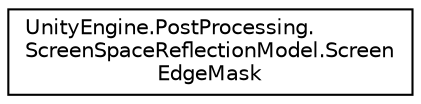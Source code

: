 digraph "Graphical Class Hierarchy"
{
  edge [fontname="Helvetica",fontsize="10",labelfontname="Helvetica",labelfontsize="10"];
  node [fontname="Helvetica",fontsize="10",shape=record];
  rankdir="LR";
  Node0 [label="UnityEngine.PostProcessing.\lScreenSpaceReflectionModel.Screen\lEdgeMask",height=0.2,width=0.4,color="black", fillcolor="white", style="filled",URL="$struct_unity_engine_1_1_post_processing_1_1_screen_space_reflection_model_1_1_screen_edge_mask.html"];
}
